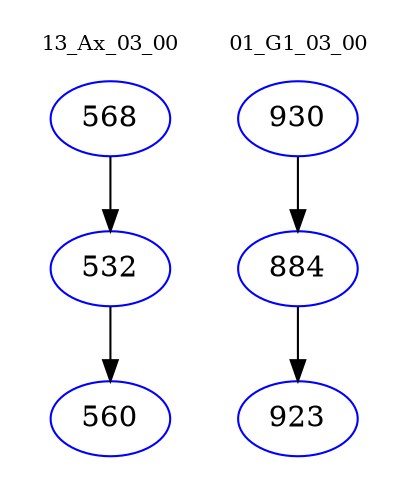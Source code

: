 digraph{
subgraph cluster_0 {
color = white
label = "13_Ax_03_00";
fontsize=10;
T0_568 [label="568", color="blue"]
T0_568 -> T0_532 [color="black"]
T0_532 [label="532", color="blue"]
T0_532 -> T0_560 [color="black"]
T0_560 [label="560", color="blue"]
}
subgraph cluster_1 {
color = white
label = "01_G1_03_00";
fontsize=10;
T1_930 [label="930", color="blue"]
T1_930 -> T1_884 [color="black"]
T1_884 [label="884", color="blue"]
T1_884 -> T1_923 [color="black"]
T1_923 [label="923", color="blue"]
}
}
